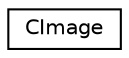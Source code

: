 digraph "Graphical Class Hierarchy"
{
 // LATEX_PDF_SIZE
  edge [fontname="Helvetica",fontsize="10",labelfontname="Helvetica",labelfontsize="10"];
  node [fontname="Helvetica",fontsize="10",shape=record];
  rankdir="LR";
  Node0 [label="CImage",height=0.2,width=0.4,color="black", fillcolor="white", style="filled",URL="$classCImage.html",tooltip=" "];
}

